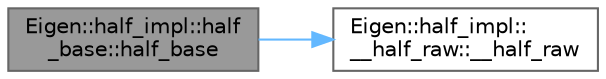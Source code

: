 digraph "Eigen::half_impl::half_base::half_base"
{
 // LATEX_PDF_SIZE
  bgcolor="transparent";
  edge [fontname=Helvetica,fontsize=10,labelfontname=Helvetica,labelfontsize=10];
  node [fontname=Helvetica,fontsize=10,shape=box,height=0.2,width=0.4];
  rankdir="LR";
  Node1 [id="Node000001",label="Eigen::half_impl::half\l_base::half_base",height=0.2,width=0.4,color="gray40", fillcolor="grey60", style="filled", fontcolor="black",tooltip=" "];
  Node1 -> Node2 [id="edge1_Node000001_Node000002",color="steelblue1",style="solid",tooltip=" "];
  Node2 [id="Node000002",label="Eigen::half_impl::\l__half_raw::__half_raw",height=0.2,width=0.4,color="grey40", fillcolor="white", style="filled",URL="$struct_eigen_1_1half__impl_1_1____half__raw.html#ab310b9396d7fc56df70b748adde4fd27",tooltip=" "];
}

